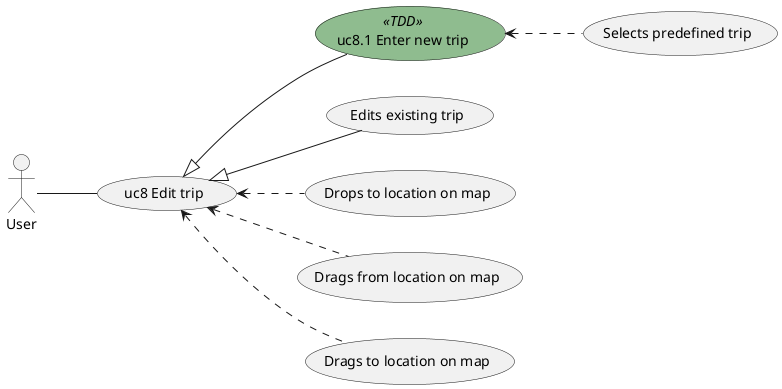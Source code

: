 @startuml
left to right direction

skinparam usecase {
	BackgroundColor<< TDD >> DarkSeaGreen
}

:user: as "User"

usecase uc11 as "uc8 Edit trip"
usecase uc17 as "uc8.1 Enter new trip" << TDD >>

usecase uc12 as "Selects predefined trip"
usecase uc13 as "Edits existing trip"
usecase uc14 as "Drops to location on map"
usecase uc15 as "Drags from location on map"
usecase uc16 as "Drags to location on map"


uc11 <|-down- uc17
uc11 <|-- uc13
user -- uc11
uc17 <.. uc12
uc11 <.. uc14
uc11 <.. uc15
uc11 <.. uc16

@enduml
